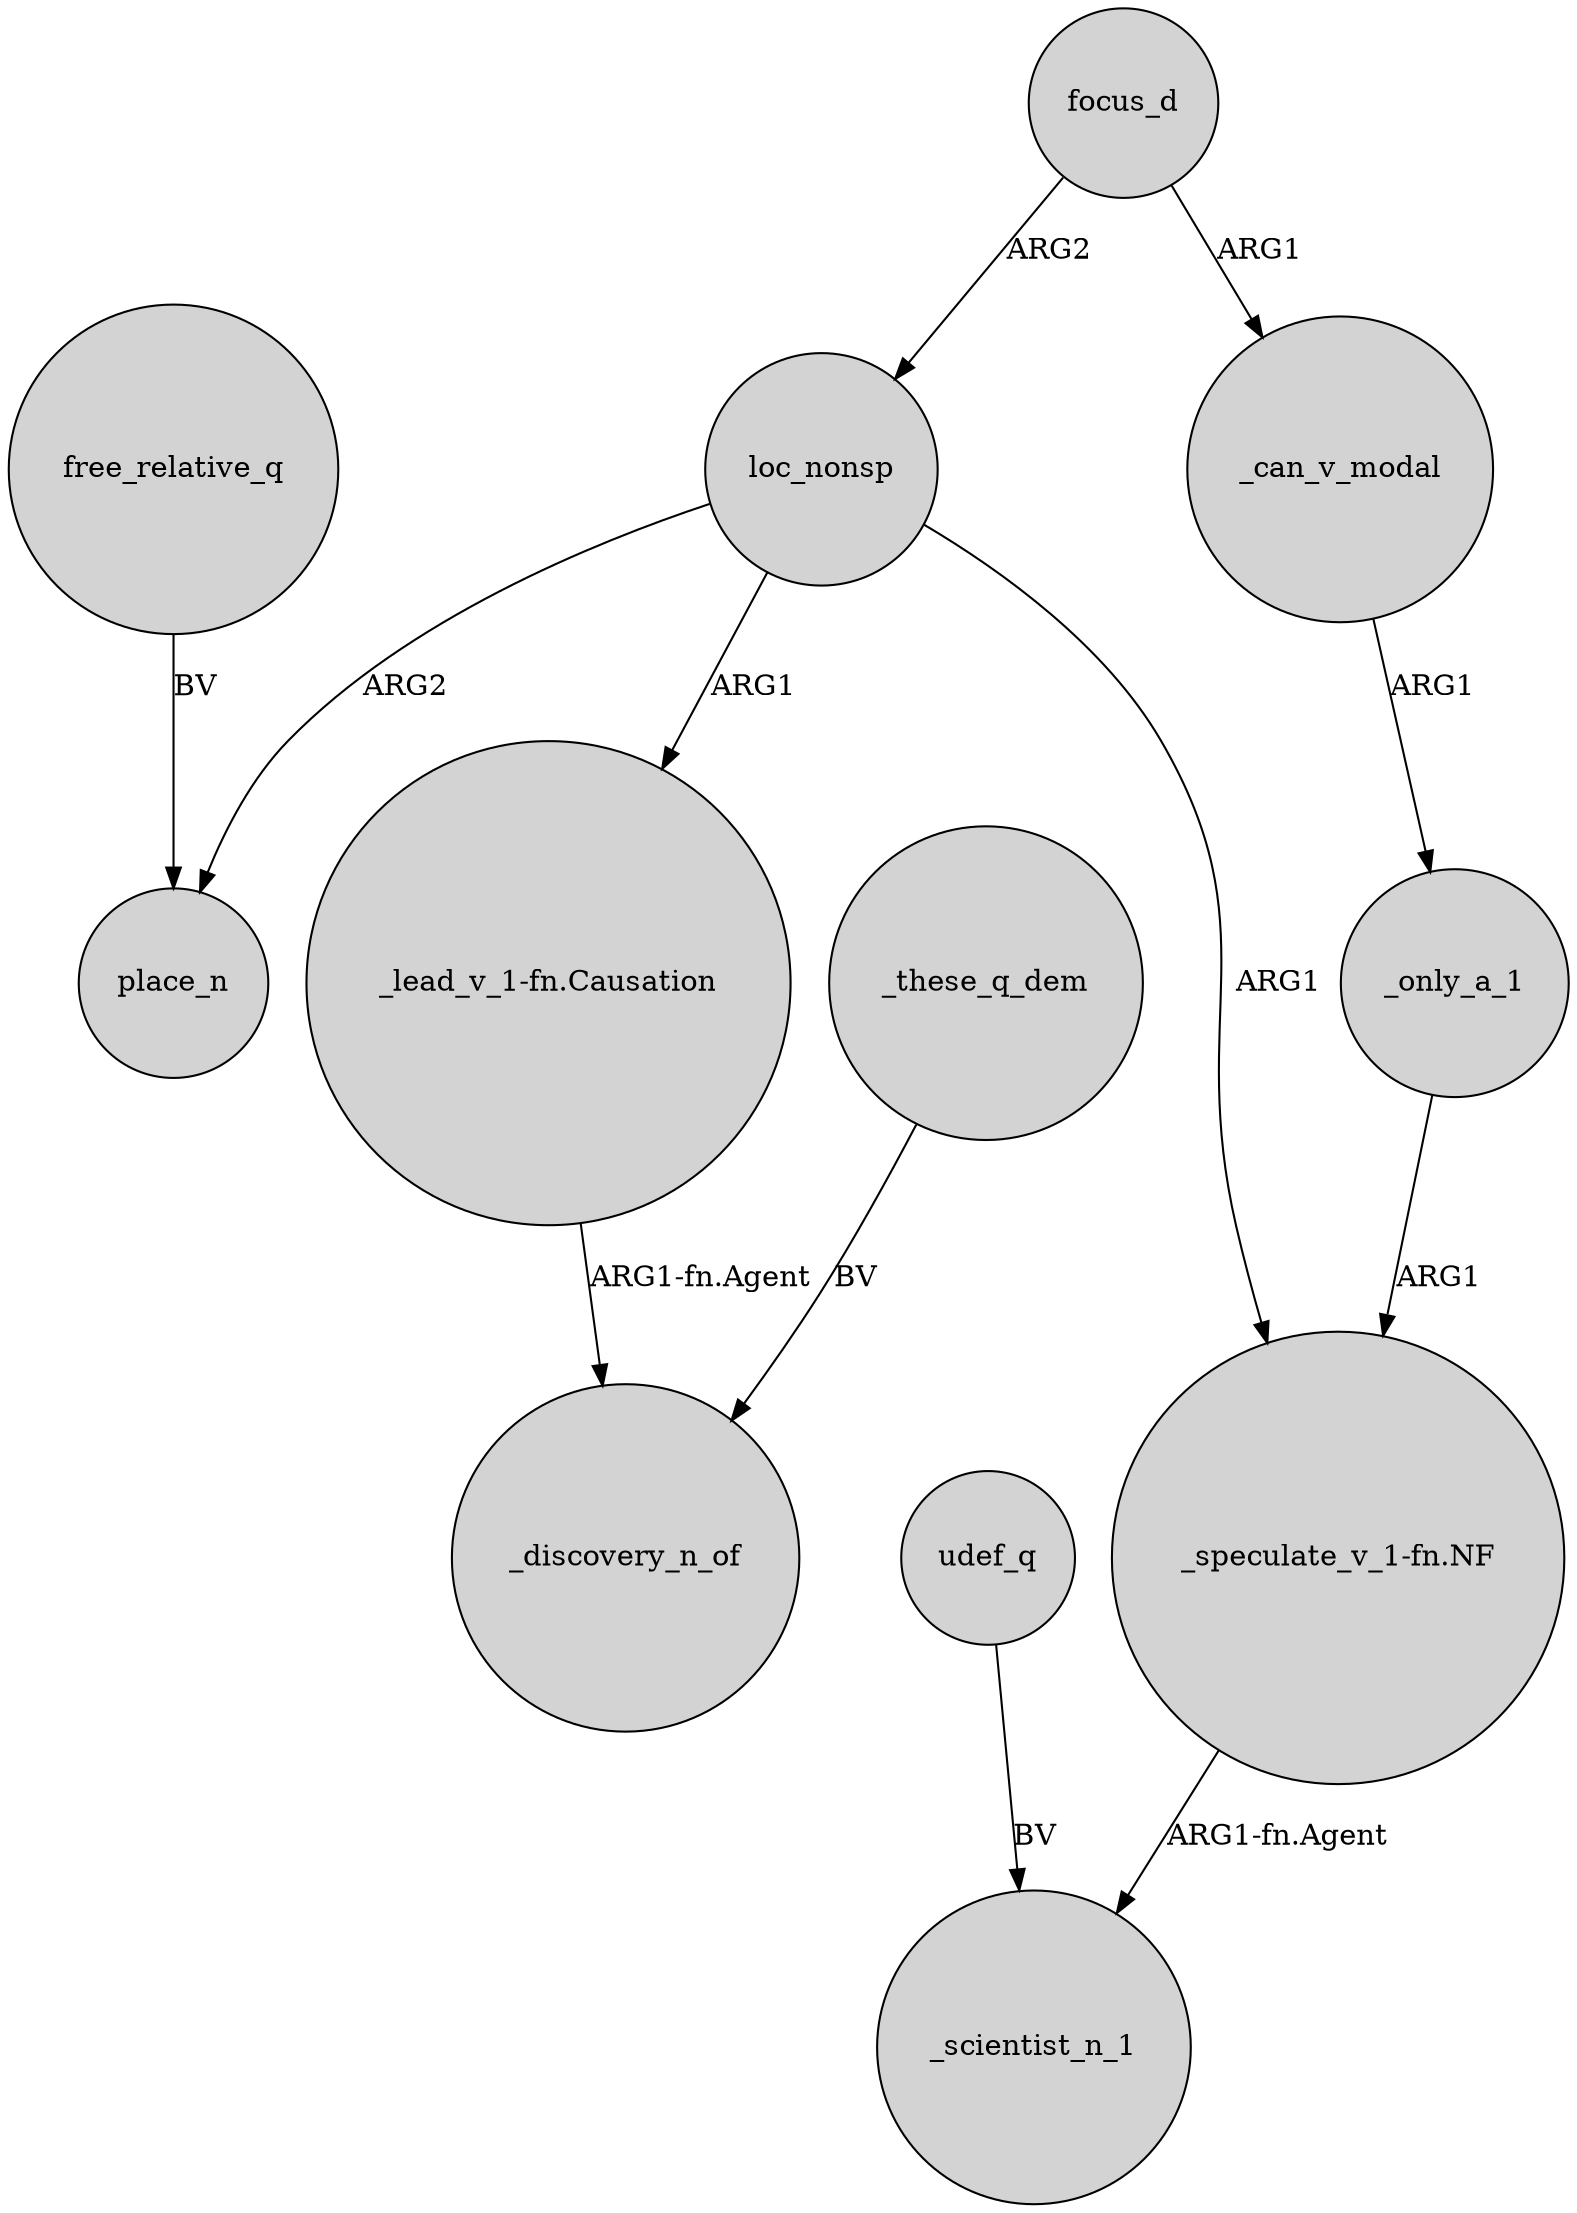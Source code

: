 digraph {
	node [shape=circle style=filled]
	focus_d -> loc_nonsp [label=ARG2]
	loc_nonsp -> place_n [label=ARG2]
	"_speculate_v_1-fn.NF" -> _scientist_n_1 [label="ARG1-fn.Agent"]
	udef_q -> _scientist_n_1 [label=BV]
	focus_d -> _can_v_modal [label=ARG1]
	loc_nonsp -> "_lead_v_1-fn.Causation" [label=ARG1]
	loc_nonsp -> "_speculate_v_1-fn.NF" [label=ARG1]
	_these_q_dem -> _discovery_n_of [label=BV]
	free_relative_q -> place_n [label=BV]
	"_lead_v_1-fn.Causation" -> _discovery_n_of [label="ARG1-fn.Agent"]
	_only_a_1 -> "_speculate_v_1-fn.NF" [label=ARG1]
	_can_v_modal -> _only_a_1 [label=ARG1]
}
